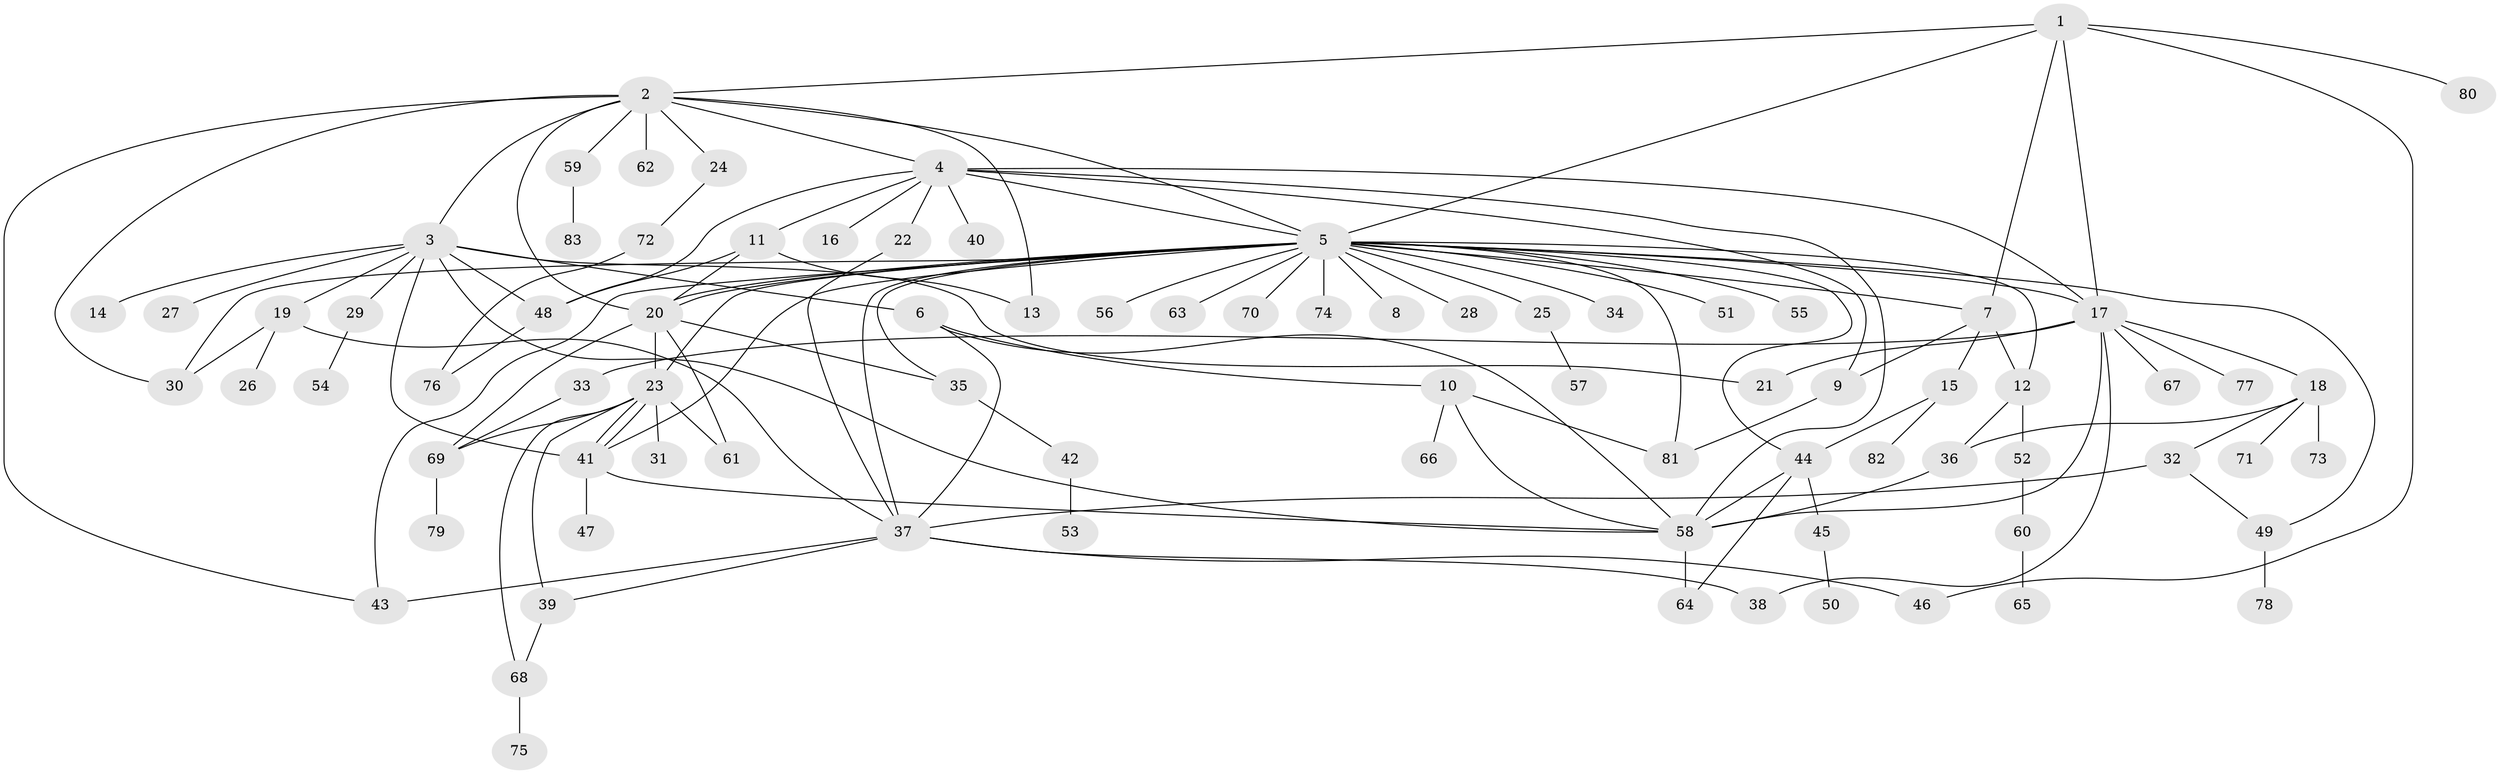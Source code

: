 // Generated by graph-tools (version 1.1) at 2025/35/03/09/25 02:35:35]
// undirected, 83 vertices, 130 edges
graph export_dot {
graph [start="1"]
  node [color=gray90,style=filled];
  1;
  2;
  3;
  4;
  5;
  6;
  7;
  8;
  9;
  10;
  11;
  12;
  13;
  14;
  15;
  16;
  17;
  18;
  19;
  20;
  21;
  22;
  23;
  24;
  25;
  26;
  27;
  28;
  29;
  30;
  31;
  32;
  33;
  34;
  35;
  36;
  37;
  38;
  39;
  40;
  41;
  42;
  43;
  44;
  45;
  46;
  47;
  48;
  49;
  50;
  51;
  52;
  53;
  54;
  55;
  56;
  57;
  58;
  59;
  60;
  61;
  62;
  63;
  64;
  65;
  66;
  67;
  68;
  69;
  70;
  71;
  72;
  73;
  74;
  75;
  76;
  77;
  78;
  79;
  80;
  81;
  82;
  83;
  1 -- 2;
  1 -- 5;
  1 -- 7;
  1 -- 17;
  1 -- 46;
  1 -- 80;
  2 -- 3;
  2 -- 4;
  2 -- 5;
  2 -- 13;
  2 -- 20;
  2 -- 24;
  2 -- 30;
  2 -- 43;
  2 -- 59;
  2 -- 62;
  3 -- 6;
  3 -- 14;
  3 -- 19;
  3 -- 21;
  3 -- 27;
  3 -- 29;
  3 -- 41;
  3 -- 48;
  3 -- 58;
  4 -- 5;
  4 -- 9;
  4 -- 11;
  4 -- 16;
  4 -- 17;
  4 -- 22;
  4 -- 40;
  4 -- 48;
  4 -- 58;
  5 -- 7;
  5 -- 8;
  5 -- 12;
  5 -- 17;
  5 -- 20;
  5 -- 20;
  5 -- 23;
  5 -- 25;
  5 -- 28;
  5 -- 30;
  5 -- 34;
  5 -- 35;
  5 -- 37;
  5 -- 41;
  5 -- 43;
  5 -- 44;
  5 -- 49;
  5 -- 51;
  5 -- 55;
  5 -- 56;
  5 -- 63;
  5 -- 70;
  5 -- 74;
  5 -- 81;
  6 -- 10;
  6 -- 37;
  6 -- 58;
  7 -- 9;
  7 -- 12;
  7 -- 15;
  9 -- 81;
  10 -- 58;
  10 -- 66;
  10 -- 81;
  11 -- 13;
  11 -- 20;
  11 -- 48;
  12 -- 36;
  12 -- 52;
  15 -- 44;
  15 -- 82;
  17 -- 18;
  17 -- 21;
  17 -- 33;
  17 -- 38;
  17 -- 58;
  17 -- 67;
  17 -- 77;
  18 -- 32;
  18 -- 36;
  18 -- 71;
  18 -- 73;
  19 -- 26;
  19 -- 30;
  19 -- 37;
  20 -- 23;
  20 -- 35;
  20 -- 61;
  20 -- 69;
  22 -- 37;
  23 -- 31;
  23 -- 39;
  23 -- 41;
  23 -- 41;
  23 -- 61;
  23 -- 68;
  23 -- 69;
  24 -- 72;
  25 -- 57;
  29 -- 54;
  32 -- 37;
  32 -- 49;
  33 -- 69;
  35 -- 42;
  36 -- 58;
  37 -- 38;
  37 -- 39;
  37 -- 43;
  37 -- 46;
  39 -- 68;
  41 -- 47;
  41 -- 58;
  42 -- 53;
  44 -- 45;
  44 -- 58;
  44 -- 64;
  45 -- 50;
  48 -- 76;
  49 -- 78;
  52 -- 60;
  58 -- 64;
  59 -- 83;
  60 -- 65;
  68 -- 75;
  69 -- 79;
  72 -- 76;
}

